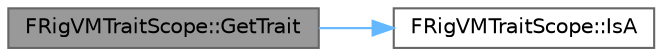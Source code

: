 digraph "FRigVMTraitScope::GetTrait"
{
 // INTERACTIVE_SVG=YES
 // LATEX_PDF_SIZE
  bgcolor="transparent";
  edge [fontname=Helvetica,fontsize=10,labelfontname=Helvetica,labelfontsize=10];
  node [fontname=Helvetica,fontsize=10,shape=box,height=0.2,width=0.4];
  rankdir="LR";
  Node1 [id="Node000001",label="FRigVMTraitScope::GetTrait",height=0.2,width=0.4,color="gray40", fillcolor="grey60", style="filled", fontcolor="black",tooltip=" "];
  Node1 -> Node2 [id="edge1_Node000001_Node000002",color="steelblue1",style="solid",tooltip=" "];
  Node2 [id="Node000002",label="FRigVMTraitScope::IsA",height=0.2,width=0.4,color="grey40", fillcolor="white", style="filled",URL="$db/d02/classFRigVMTraitScope.html#aca5b7ea17d5fd1b239823c1d09a5dbb3",tooltip=" "];
}
